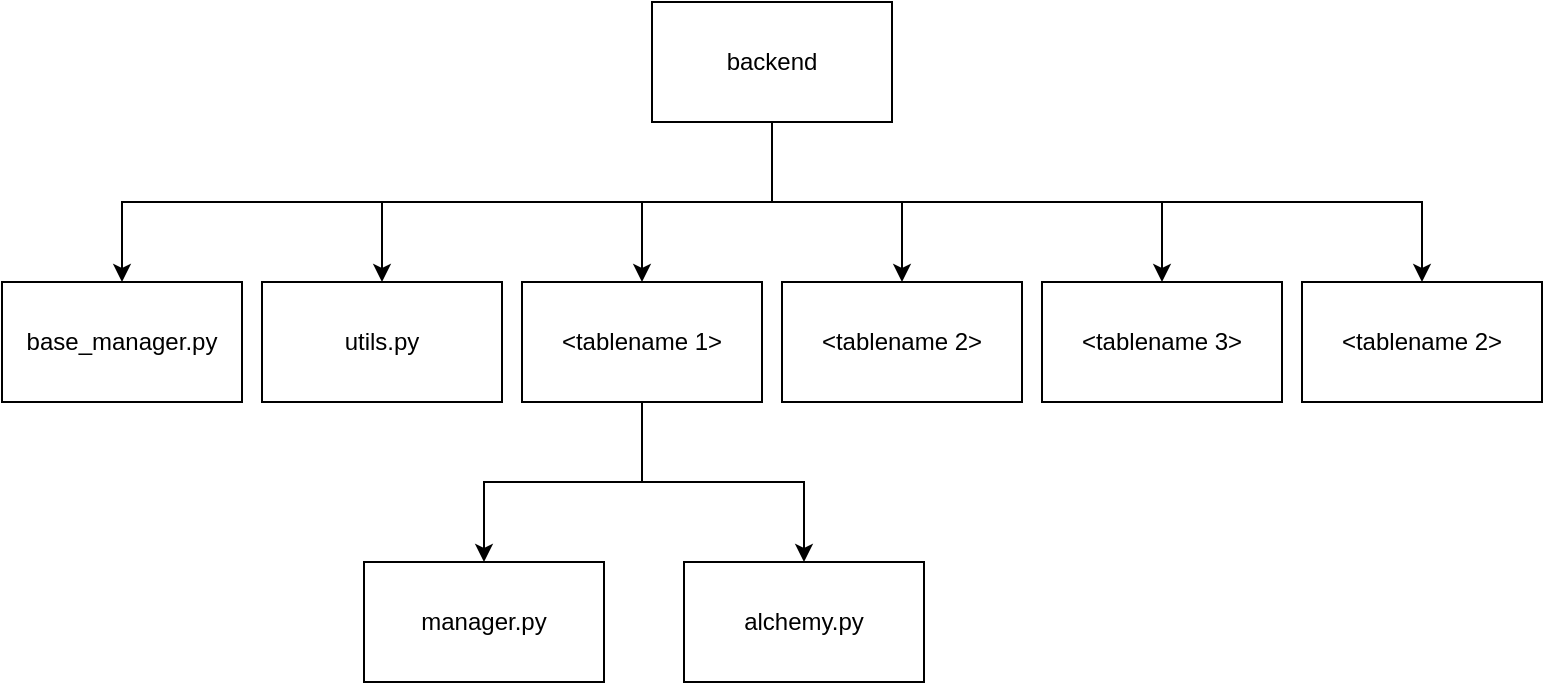 <mxfile version="16.4.5" type="github">
  <diagram id="6_-bRJjwJDpoPKHW9-ax" name="Page-1">
    <mxGraphModel dx="1422" dy="786" grid="1" gridSize="10" guides="1" tooltips="1" connect="1" arrows="1" fold="1" page="1" pageScale="1" pageWidth="827" pageHeight="1169" math="0" shadow="0">
      <root>
        <mxCell id="0" />
        <mxCell id="1" parent="0" />
        <mxCell id="WJ67TAGHBgBwQWN77VL1-5" style="edgeStyle=orthogonalEdgeStyle;rounded=0;orthogonalLoop=1;jettySize=auto;html=1;exitX=0.5;exitY=1;exitDx=0;exitDy=0;entryX=0.5;entryY=0;entryDx=0;entryDy=0;" edge="1" parent="1" source="WJ67TAGHBgBwQWN77VL1-1" target="WJ67TAGHBgBwQWN77VL1-4">
          <mxGeometry relative="1" as="geometry" />
        </mxCell>
        <mxCell id="WJ67TAGHBgBwQWN77VL1-6" style="edgeStyle=orthogonalEdgeStyle;rounded=0;orthogonalLoop=1;jettySize=auto;html=1;exitX=0.5;exitY=1;exitDx=0;exitDy=0;entryX=0.5;entryY=0;entryDx=0;entryDy=0;" edge="1" parent="1" source="WJ67TAGHBgBwQWN77VL1-1" target="WJ67TAGHBgBwQWN77VL1-2">
          <mxGeometry relative="1" as="geometry" />
        </mxCell>
        <mxCell id="WJ67TAGHBgBwQWN77VL1-8" style="edgeStyle=orthogonalEdgeStyle;rounded=0;orthogonalLoop=1;jettySize=auto;html=1;exitX=0.5;exitY=1;exitDx=0;exitDy=0;entryX=0.5;entryY=0;entryDx=0;entryDy=0;" edge="1" parent="1" source="WJ67TAGHBgBwQWN77VL1-1" target="WJ67TAGHBgBwQWN77VL1-7">
          <mxGeometry relative="1" as="geometry" />
        </mxCell>
        <mxCell id="WJ67TAGHBgBwQWN77VL1-10" style="edgeStyle=orthogonalEdgeStyle;rounded=0;orthogonalLoop=1;jettySize=auto;html=1;exitX=0.5;exitY=1;exitDx=0;exitDy=0;entryX=0.5;entryY=0;entryDx=0;entryDy=0;" edge="1" parent="1" source="WJ67TAGHBgBwQWN77VL1-1" target="WJ67TAGHBgBwQWN77VL1-9">
          <mxGeometry relative="1" as="geometry" />
        </mxCell>
        <mxCell id="WJ67TAGHBgBwQWN77VL1-16" style="edgeStyle=orthogonalEdgeStyle;rounded=0;orthogonalLoop=1;jettySize=auto;html=1;exitX=0.5;exitY=1;exitDx=0;exitDy=0;entryX=0.5;entryY=0;entryDx=0;entryDy=0;" edge="1" parent="1" source="WJ67TAGHBgBwQWN77VL1-1" target="WJ67TAGHBgBwQWN77VL1-15">
          <mxGeometry relative="1" as="geometry" />
        </mxCell>
        <mxCell id="WJ67TAGHBgBwQWN77VL1-18" style="edgeStyle=orthogonalEdgeStyle;rounded=0;orthogonalLoop=1;jettySize=auto;html=1;exitX=0.5;exitY=1;exitDx=0;exitDy=0;entryX=0.5;entryY=0;entryDx=0;entryDy=0;" edge="1" parent="1" source="WJ67TAGHBgBwQWN77VL1-1" target="WJ67TAGHBgBwQWN77VL1-17">
          <mxGeometry relative="1" as="geometry" />
        </mxCell>
        <mxCell id="WJ67TAGHBgBwQWN77VL1-1" value="backend" style="rounded=0;whiteSpace=wrap;html=1;" vertex="1" parent="1">
          <mxGeometry x="354" y="80" width="120" height="60" as="geometry" />
        </mxCell>
        <mxCell id="WJ67TAGHBgBwQWN77VL1-12" style="edgeStyle=orthogonalEdgeStyle;rounded=0;orthogonalLoop=1;jettySize=auto;html=1;exitX=0.5;exitY=1;exitDx=0;exitDy=0;entryX=0.5;entryY=0;entryDx=0;entryDy=0;" edge="1" parent="1" source="WJ67TAGHBgBwQWN77VL1-2" target="WJ67TAGHBgBwQWN77VL1-11">
          <mxGeometry relative="1" as="geometry" />
        </mxCell>
        <mxCell id="WJ67TAGHBgBwQWN77VL1-14" style="edgeStyle=orthogonalEdgeStyle;rounded=0;orthogonalLoop=1;jettySize=auto;html=1;exitX=0.5;exitY=1;exitDx=0;exitDy=0;entryX=0.5;entryY=0;entryDx=0;entryDy=0;" edge="1" parent="1" source="WJ67TAGHBgBwQWN77VL1-2" target="WJ67TAGHBgBwQWN77VL1-13">
          <mxGeometry relative="1" as="geometry" />
        </mxCell>
        <mxCell id="WJ67TAGHBgBwQWN77VL1-2" value="&amp;lt;tablename 1&amp;gt;" style="rounded=0;whiteSpace=wrap;html=1;" vertex="1" parent="1">
          <mxGeometry x="289" y="220" width="120" height="60" as="geometry" />
        </mxCell>
        <mxCell id="WJ67TAGHBgBwQWN77VL1-4" value="&amp;lt;tablename 2&amp;gt;" style="rounded=0;whiteSpace=wrap;html=1;" vertex="1" parent="1">
          <mxGeometry x="419" y="220" width="120" height="60" as="geometry" />
        </mxCell>
        <mxCell id="WJ67TAGHBgBwQWN77VL1-7" value="&amp;lt;tablename 3&amp;gt;" style="rounded=0;whiteSpace=wrap;html=1;" vertex="1" parent="1">
          <mxGeometry x="549" y="220" width="120" height="60" as="geometry" />
        </mxCell>
        <mxCell id="WJ67TAGHBgBwQWN77VL1-9" value="&amp;lt;tablename 2&amp;gt;" style="rounded=0;whiteSpace=wrap;html=1;" vertex="1" parent="1">
          <mxGeometry x="679" y="220" width="120" height="60" as="geometry" />
        </mxCell>
        <mxCell id="WJ67TAGHBgBwQWN77VL1-11" value="alchemy.py" style="rounded=0;whiteSpace=wrap;html=1;" vertex="1" parent="1">
          <mxGeometry x="370" y="360" width="120" height="60" as="geometry" />
        </mxCell>
        <mxCell id="WJ67TAGHBgBwQWN77VL1-13" value="manager.py" style="rounded=0;whiteSpace=wrap;html=1;" vertex="1" parent="1">
          <mxGeometry x="210" y="360" width="120" height="60" as="geometry" />
        </mxCell>
        <mxCell id="WJ67TAGHBgBwQWN77VL1-15" value="base_manager.py" style="rounded=0;whiteSpace=wrap;html=1;" vertex="1" parent="1">
          <mxGeometry x="29" y="220" width="120" height="60" as="geometry" />
        </mxCell>
        <mxCell id="WJ67TAGHBgBwQWN77VL1-17" value="utils.py" style="rounded=0;whiteSpace=wrap;html=1;" vertex="1" parent="1">
          <mxGeometry x="159" y="220" width="120" height="60" as="geometry" />
        </mxCell>
      </root>
    </mxGraphModel>
  </diagram>
</mxfile>
